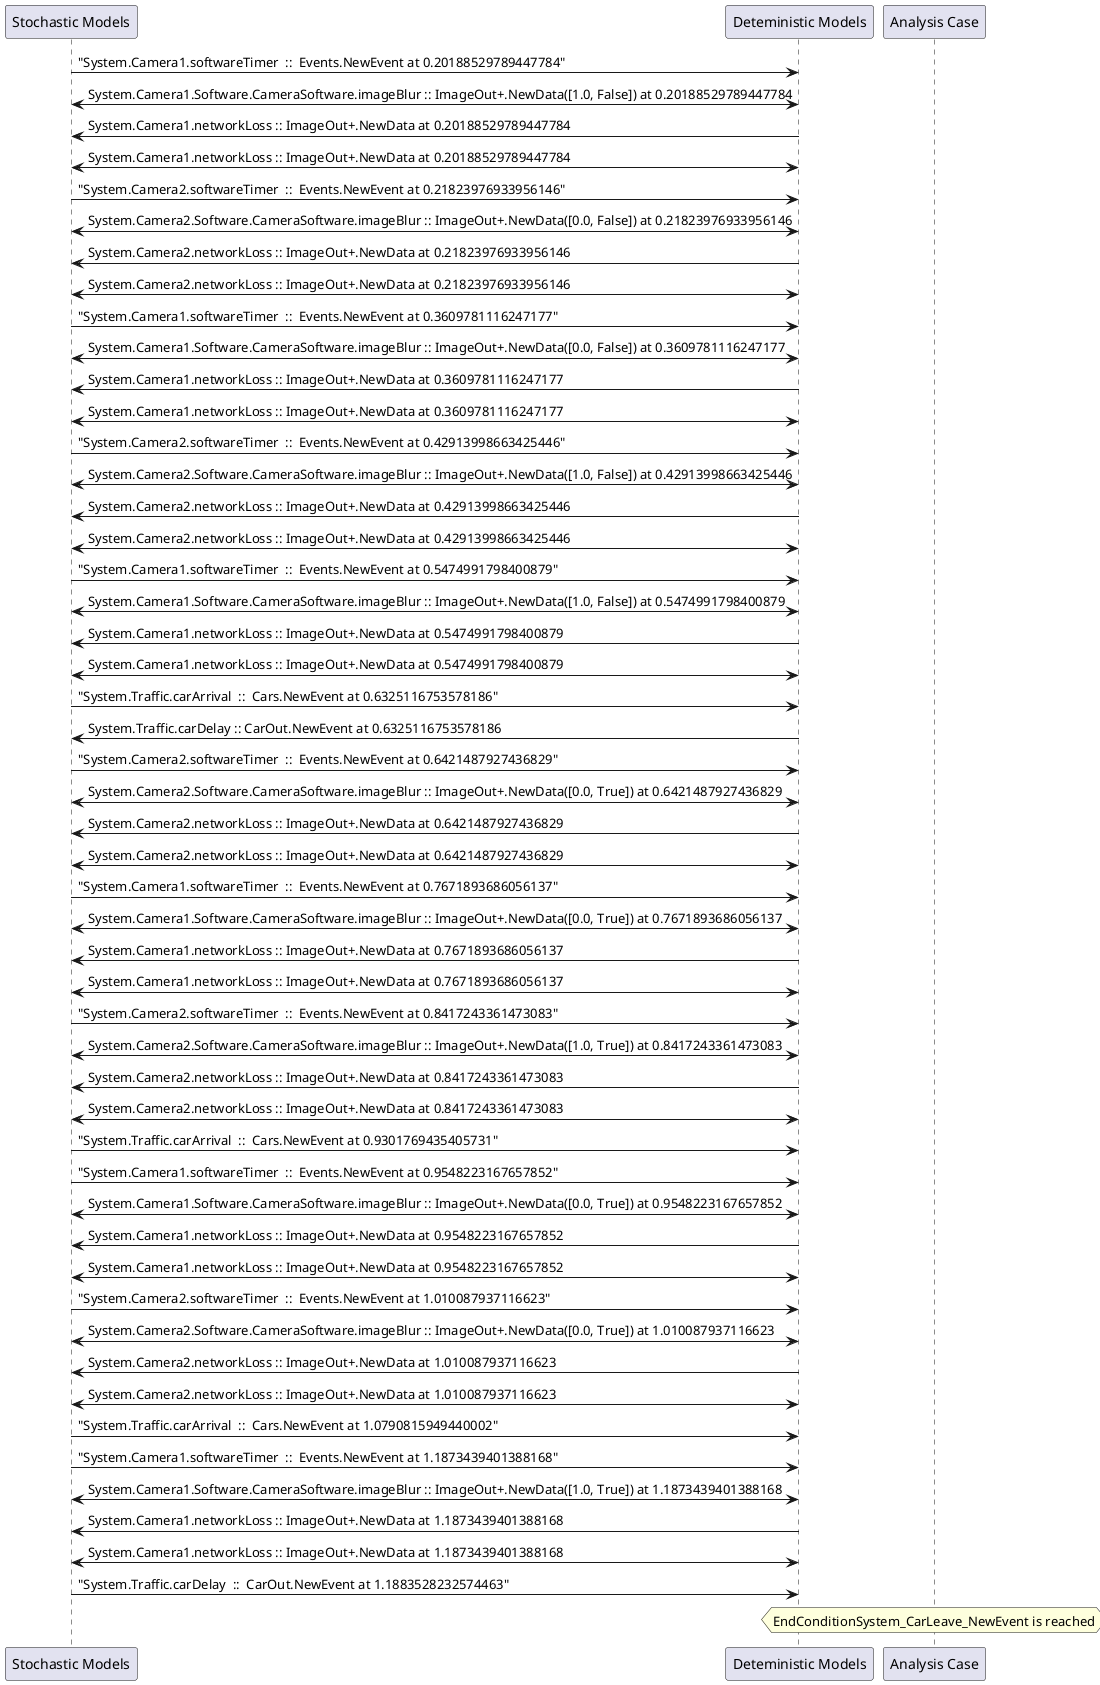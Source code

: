 
	@startuml
	participant "Stochastic Models" as stochmodel
	participant "Deteministic Models" as detmodel
	participant "Analysis Case" as analysis
	{9387_stop} stochmodel -> detmodel : "System.Camera1.softwareTimer  ::  Events.NewEvent at 0.20188529789447784"
detmodel <-> stochmodel : System.Camera1.Software.CameraSoftware.imageBlur :: ImageOut+.NewData([1.0, False]) at 0.20188529789447784
detmodel -> stochmodel : System.Camera1.networkLoss :: ImageOut+.NewData at 0.20188529789447784
detmodel <-> stochmodel : System.Camera1.networkLoss :: ImageOut+.NewData at 0.20188529789447784
{9402_stop} stochmodel -> detmodel : "System.Camera2.softwareTimer  ::  Events.NewEvent at 0.21823976933956146"
detmodel <-> stochmodel : System.Camera2.Software.CameraSoftware.imageBlur :: ImageOut+.NewData([0.0, False]) at 0.21823976933956146
detmodel -> stochmodel : System.Camera2.networkLoss :: ImageOut+.NewData at 0.21823976933956146
detmodel <-> stochmodel : System.Camera2.networkLoss :: ImageOut+.NewData at 0.21823976933956146
{9388_stop} stochmodel -> detmodel : "System.Camera1.softwareTimer  ::  Events.NewEvent at 0.3609781116247177"
detmodel <-> stochmodel : System.Camera1.Software.CameraSoftware.imageBlur :: ImageOut+.NewData([0.0, False]) at 0.3609781116247177
detmodel -> stochmodel : System.Camera1.networkLoss :: ImageOut+.NewData at 0.3609781116247177
detmodel <-> stochmodel : System.Camera1.networkLoss :: ImageOut+.NewData at 0.3609781116247177
{9403_stop} stochmodel -> detmodel : "System.Camera2.softwareTimer  ::  Events.NewEvent at 0.42913998663425446"
detmodel <-> stochmodel : System.Camera2.Software.CameraSoftware.imageBlur :: ImageOut+.NewData([1.0, False]) at 0.42913998663425446
detmodel -> stochmodel : System.Camera2.networkLoss :: ImageOut+.NewData at 0.42913998663425446
detmodel <-> stochmodel : System.Camera2.networkLoss :: ImageOut+.NewData at 0.42913998663425446
{9389_stop} stochmodel -> detmodel : "System.Camera1.softwareTimer  ::  Events.NewEvent at 0.5474991798400879"
detmodel <-> stochmodel : System.Camera1.Software.CameraSoftware.imageBlur :: ImageOut+.NewData([1.0, False]) at 0.5474991798400879
detmodel -> stochmodel : System.Camera1.networkLoss :: ImageOut+.NewData at 0.5474991798400879
detmodel <-> stochmodel : System.Camera1.networkLoss :: ImageOut+.NewData at 0.5474991798400879
{9418_stop} stochmodel -> detmodel : "System.Traffic.carArrival  ::  Cars.NewEvent at 0.6325116753578186"
{9429_start} detmodel -> stochmodel : System.Traffic.carDelay :: CarOut.NewEvent at 0.6325116753578186
{9404_stop} stochmodel -> detmodel : "System.Camera2.softwareTimer  ::  Events.NewEvent at 0.6421487927436829"
detmodel <-> stochmodel : System.Camera2.Software.CameraSoftware.imageBlur :: ImageOut+.NewData([0.0, True]) at 0.6421487927436829
detmodel -> stochmodel : System.Camera2.networkLoss :: ImageOut+.NewData at 0.6421487927436829
detmodel <-> stochmodel : System.Camera2.networkLoss :: ImageOut+.NewData at 0.6421487927436829
{9390_stop} stochmodel -> detmodel : "System.Camera1.softwareTimer  ::  Events.NewEvent at 0.7671893686056137"
detmodel <-> stochmodel : System.Camera1.Software.CameraSoftware.imageBlur :: ImageOut+.NewData([0.0, True]) at 0.7671893686056137
detmodel -> stochmodel : System.Camera1.networkLoss :: ImageOut+.NewData at 0.7671893686056137
detmodel <-> stochmodel : System.Camera1.networkLoss :: ImageOut+.NewData at 0.7671893686056137
{9405_stop} stochmodel -> detmodel : "System.Camera2.softwareTimer  ::  Events.NewEvent at 0.8417243361473083"
detmodel <-> stochmodel : System.Camera2.Software.CameraSoftware.imageBlur :: ImageOut+.NewData([1.0, True]) at 0.8417243361473083
detmodel -> stochmodel : System.Camera2.networkLoss :: ImageOut+.NewData at 0.8417243361473083
detmodel <-> stochmodel : System.Camera2.networkLoss :: ImageOut+.NewData at 0.8417243361473083
{9419_stop} stochmodel -> detmodel : "System.Traffic.carArrival  ::  Cars.NewEvent at 0.9301769435405731"
{9391_stop} stochmodel -> detmodel : "System.Camera1.softwareTimer  ::  Events.NewEvent at 0.9548223167657852"
detmodel <-> stochmodel : System.Camera1.Software.CameraSoftware.imageBlur :: ImageOut+.NewData([0.0, True]) at 0.9548223167657852
detmodel -> stochmodel : System.Camera1.networkLoss :: ImageOut+.NewData at 0.9548223167657852
detmodel <-> stochmodel : System.Camera1.networkLoss :: ImageOut+.NewData at 0.9548223167657852
{9406_stop} stochmodel -> detmodel : "System.Camera2.softwareTimer  ::  Events.NewEvent at 1.010087937116623"
detmodel <-> stochmodel : System.Camera2.Software.CameraSoftware.imageBlur :: ImageOut+.NewData([0.0, True]) at 1.010087937116623
detmodel -> stochmodel : System.Camera2.networkLoss :: ImageOut+.NewData at 1.010087937116623
detmodel <-> stochmodel : System.Camera2.networkLoss :: ImageOut+.NewData at 1.010087937116623
{9420_stop} stochmodel -> detmodel : "System.Traffic.carArrival  ::  Cars.NewEvent at 1.0790815949440002"
{9392_stop} stochmodel -> detmodel : "System.Camera1.softwareTimer  ::  Events.NewEvent at 1.1873439401388168"
detmodel <-> stochmodel : System.Camera1.Software.CameraSoftware.imageBlur :: ImageOut+.NewData([1.0, True]) at 1.1873439401388168
detmodel -> stochmodel : System.Camera1.networkLoss :: ImageOut+.NewData at 1.1873439401388168
detmodel <-> stochmodel : System.Camera1.networkLoss :: ImageOut+.NewData at 1.1873439401388168
{9429_stop} stochmodel -> detmodel : "System.Traffic.carDelay  ::  CarOut.NewEvent at 1.1883528232574463"
{9429_start} <-> {9429_stop} : delay
hnote over analysis 
EndConditionSystem_CarLeave_NewEvent is reached
endnote
@enduml